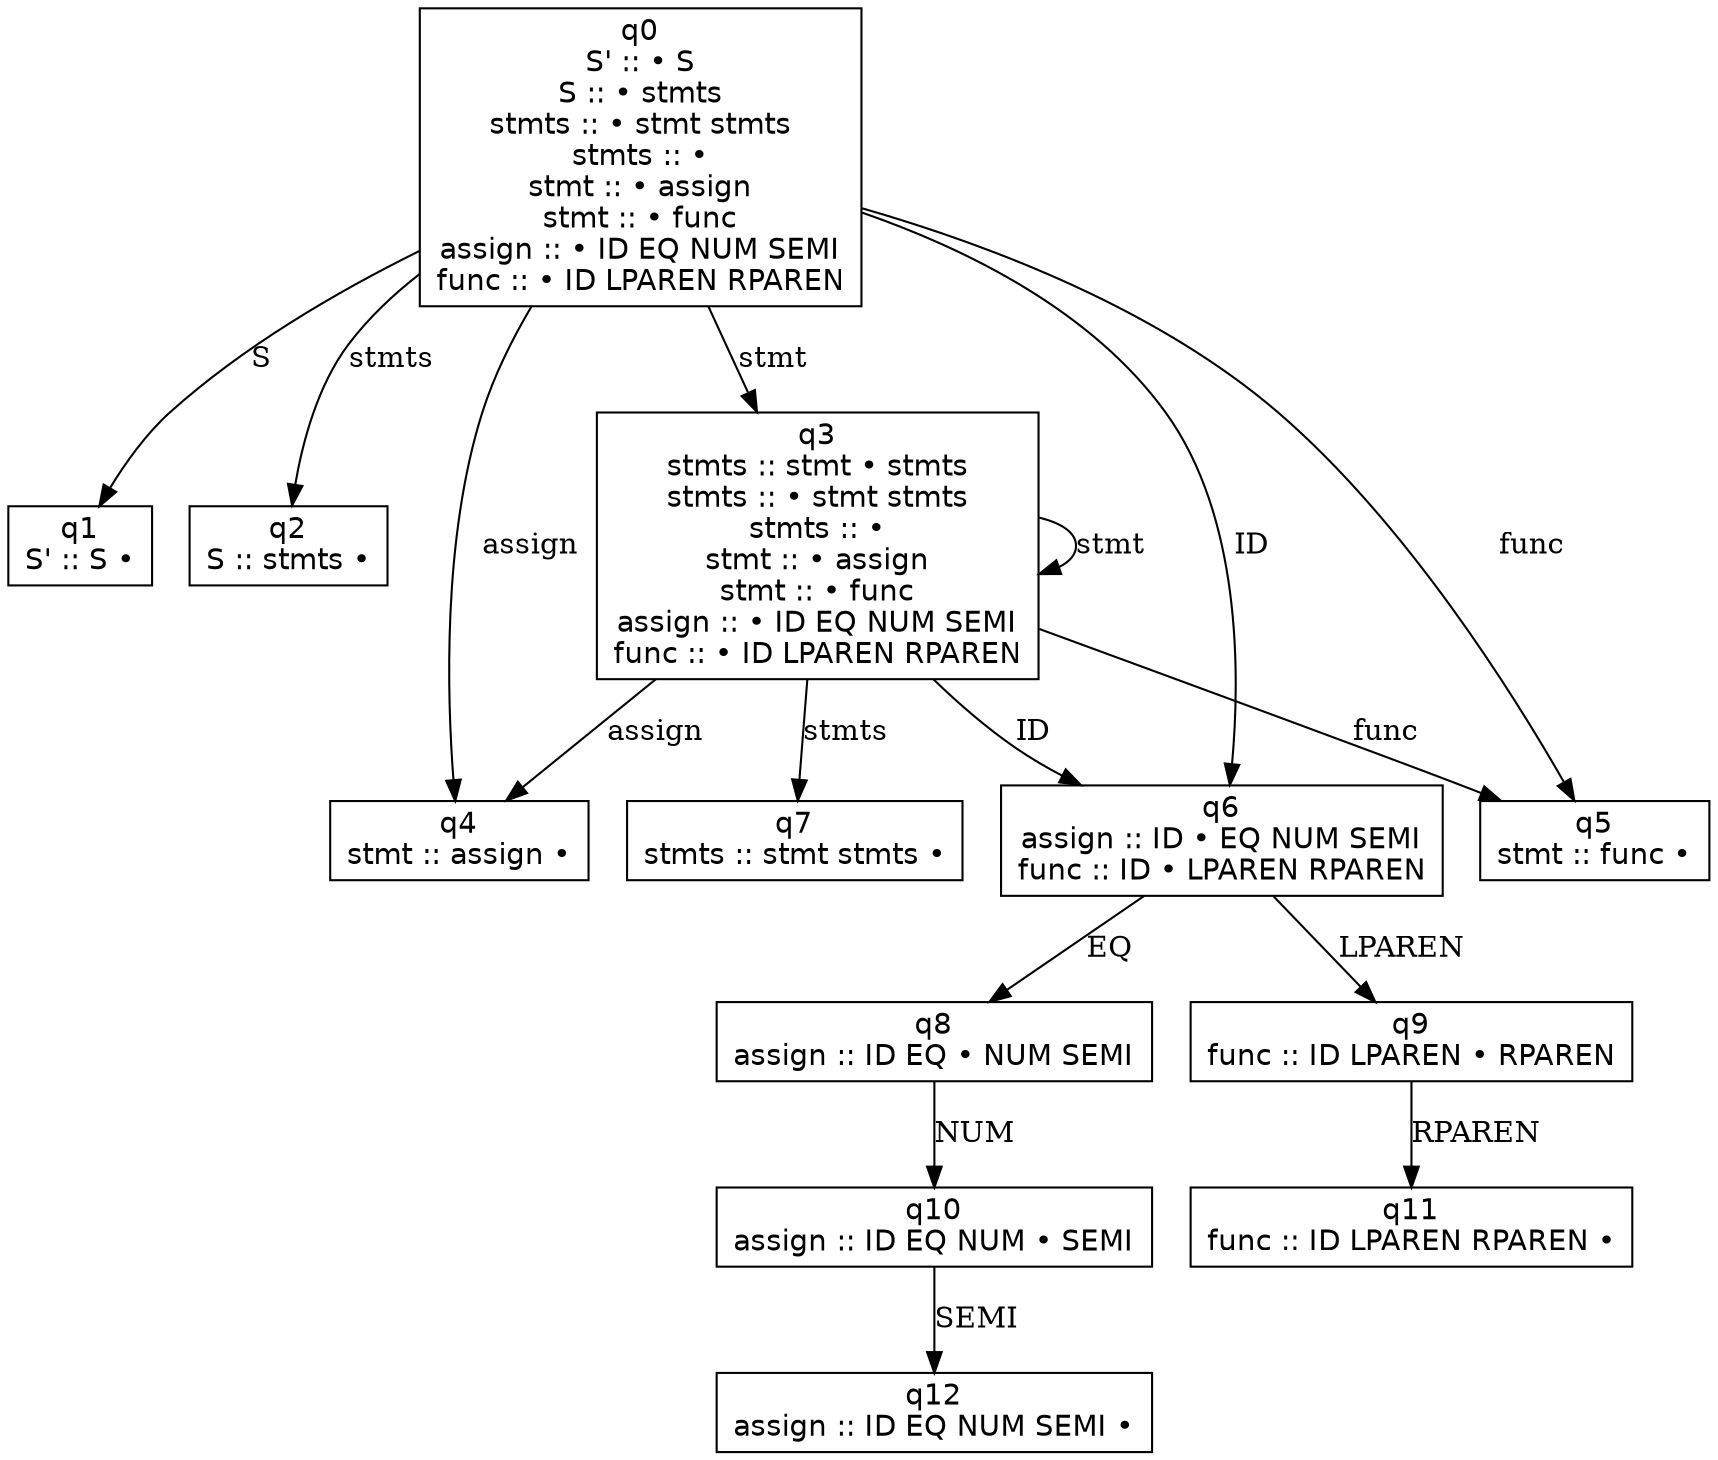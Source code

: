 digraph d {
    node [shape=rectangle,fontname=Helvetica];
    q0 [label="q0\nS' :: • S\nS :: • stmts\nstmts :: • stmt stmts\nstmts :: •\nstmt :: • assign\nstmt :: • func\nassign :: • ID EQ NUM SEMI\nfunc :: • ID LPAREN RPAREN\n"];
    q1 [label="q1\nS' :: S •\n"];
    q2 [label="q2\nS :: stmts •\n"];
    q3 [label="q3\nstmts :: stmt • stmts\nstmts :: • stmt stmts\nstmts :: •\nstmt :: • assign\nstmt :: • func\nassign :: • ID EQ NUM SEMI\nfunc :: • ID LPAREN RPAREN\n"];
    q4 [label="q4\nstmt :: assign •\n"];
    q5 [label="q5\nstmt :: func •\n"];
    q6 [label="q6\nassign :: ID • EQ NUM SEMI\nfunc :: ID • LPAREN RPAREN\n"];
    q7 [label="q7\nstmts :: stmt stmts •\n"];
    q8 [label="q8\nassign :: ID EQ • NUM SEMI\n"];
    q9 [label="q9\nfunc :: ID LPAREN • RPAREN\n"];
    q10 [label="q10\nassign :: ID EQ NUM • SEMI\n"];
    q11 [label="q11\nfunc :: ID LPAREN RPAREN •\n"];
    q12 [label="q12\nassign :: ID EQ NUM SEMI •\n"];
    q0 -> q1 [label="S"];
    q0 -> q2 [label="stmts"];
    q0 -> q3 [label="stmt"];
    q0 -> q4 [label="assign"];
    q0 -> q5 [label="func"];
    q0 -> q6 [label="ID"];
    q3 -> q7 [label="stmts"];
    q3 -> q3 [label="stmt"];
    q3 -> q4 [label="assign"];
    q3 -> q5 [label="func"];
    q3 -> q6 [label="ID"];
    q6 -> q8 [label="EQ"];
    q6 -> q9 [label="LPAREN"];
    q8 -> q10 [label="NUM"];
    q9 -> q11 [label="RPAREN"];
    q10 -> q12 [label="SEMI"];
}

